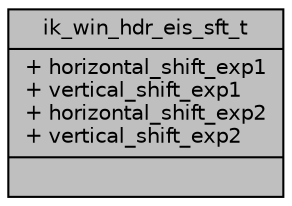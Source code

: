digraph "ik_win_hdr_eis_sft_t"
{
 // INTERACTIVE_SVG=YES
 // LATEX_PDF_SIZE
  bgcolor="transparent";
  edge [fontname="Helvetica",fontsize="10",labelfontname="Helvetica",labelfontsize="10"];
  node [fontname="Helvetica",fontsize="10",shape=record];
  Node1 [label="{ik_win_hdr_eis_sft_t\n|+ horizontal_shift_exp1\l+ vertical_shift_exp1\l+ horizontal_shift_exp2\l+ vertical_shift_exp2\l|}",height=0.2,width=0.4,color="black", fillcolor="grey75", style="filled", fontcolor="black",tooltip=" "];
}

